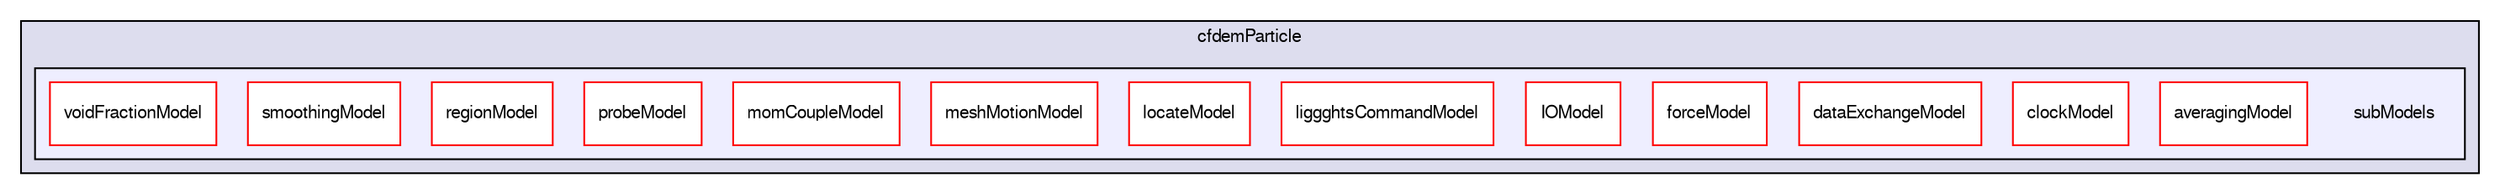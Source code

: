 digraph "/home/cgoniva/CFDEM/CFDEM-x.x-2.1.x/CFDEMcoupling-PUBLIC/src/lagrangian/cfdemParticle/subModels" {
  compound=true
  node [ fontsize="10", fontname="FreeSans"];
  edge [ labelfontsize="10", labelfontname="FreeSans"];
  subgraph clusterdir_f5ebe8e05b100ab91e8716760c049809 {
    graph [ bgcolor="#ddddee", pencolor="black", label="cfdemParticle" fontname="FreeSans", fontsize="10", URL="dir_f5ebe8e05b100ab91e8716760c049809.html"]
  subgraph clusterdir_b4405a94eb03d3869e7a57a48055cc50 {
    graph [ bgcolor="#eeeeff", pencolor="black", label="" URL="dir_b4405a94eb03d3869e7a57a48055cc50.html"];
    dir_b4405a94eb03d3869e7a57a48055cc50 [shape=plaintext label="subModels"];
    dir_2436c5e6fb7da85fbcc06dd5eb2ce0e4 [shape=box label="averagingModel" color="red" fillcolor="white" style="filled" URL="dir_2436c5e6fb7da85fbcc06dd5eb2ce0e4.html"];
    dir_5d1710a5bf2fe33bba0f68e046098a7e [shape=box label="clockModel" color="red" fillcolor="white" style="filled" URL="dir_5d1710a5bf2fe33bba0f68e046098a7e.html"];
    dir_6088fb60336f5ae13c9242ffda1677a9 [shape=box label="dataExchangeModel" color="red" fillcolor="white" style="filled" URL="dir_6088fb60336f5ae13c9242ffda1677a9.html"];
    dir_0abfdb325e722c517996fb9c43aac5bd [shape=box label="forceModel" color="red" fillcolor="white" style="filled" URL="dir_0abfdb325e722c517996fb9c43aac5bd.html"];
    dir_1dfa0bd845c9ce5429e1e788a752f15e [shape=box label="IOModel" color="red" fillcolor="white" style="filled" URL="dir_1dfa0bd845c9ce5429e1e788a752f15e.html"];
    dir_a5c5685d15dffcce249b298c0addd7ab [shape=box label="liggghtsCommandModel" color="red" fillcolor="white" style="filled" URL="dir_a5c5685d15dffcce249b298c0addd7ab.html"];
    dir_402a710074da1ff85408b8c9d15df30f [shape=box label="locateModel" color="red" fillcolor="white" style="filled" URL="dir_402a710074da1ff85408b8c9d15df30f.html"];
    dir_ee64e5e33ad85f9027a4e05553ab2bdd [shape=box label="meshMotionModel" color="red" fillcolor="white" style="filled" URL="dir_ee64e5e33ad85f9027a4e05553ab2bdd.html"];
    dir_dcb3aeab48fa39adb86db10c6424d70f [shape=box label="momCoupleModel" color="red" fillcolor="white" style="filled" URL="dir_dcb3aeab48fa39adb86db10c6424d70f.html"];
    dir_b9b3eebf008279dacd13a948380a3b0e [shape=box label="probeModel" color="red" fillcolor="white" style="filled" URL="dir_b9b3eebf008279dacd13a948380a3b0e.html"];
    dir_00b016222c3e9e36f0eb7d4ab2780e5b [shape=box label="regionModel" color="red" fillcolor="white" style="filled" URL="dir_00b016222c3e9e36f0eb7d4ab2780e5b.html"];
    dir_634cae5d534217a0b66ec080384aff37 [shape=box label="smoothingModel" color="red" fillcolor="white" style="filled" URL="dir_634cae5d534217a0b66ec080384aff37.html"];
    dir_0d572a40199fd375b32c34ae9527b915 [shape=box label="voidFractionModel" color="red" fillcolor="white" style="filled" URL="dir_0d572a40199fd375b32c34ae9527b915.html"];
  }
  }
}
